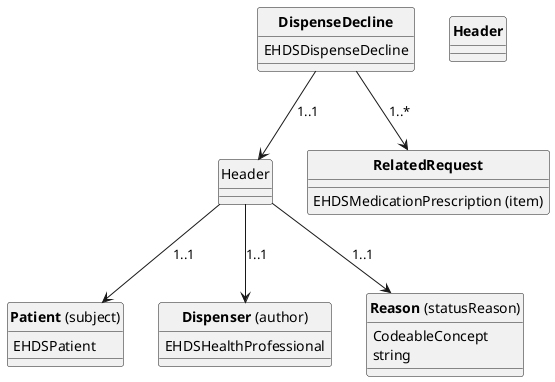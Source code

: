 @startuml
skinparam linetype polyline
hide circle
hide stereotype


class "**DispenseDecline**" as eD{
  EHDSDispenseDecline

}

eD --> Header: "1..1"
eD --> Item: "1..*"

class "**Header**" as header{

}

Header --> Patient: "1..1"
Header --> Dispenser: "1..1"
Header --> Reason: "1..1"

class "**Dispenser** (author)" as Dispenser{
  EHDSHealthProfessional   
  
}

class "**Patient** (subject)" as Patient{
  EHDSPatient   

}

class "**Reason** (statusReason)" as Reason{
  CodeableConcept
  string

}

class "**RelatedRequest**" as Item{ 
  EHDSMedicationPrescription (item)
}


@enduml